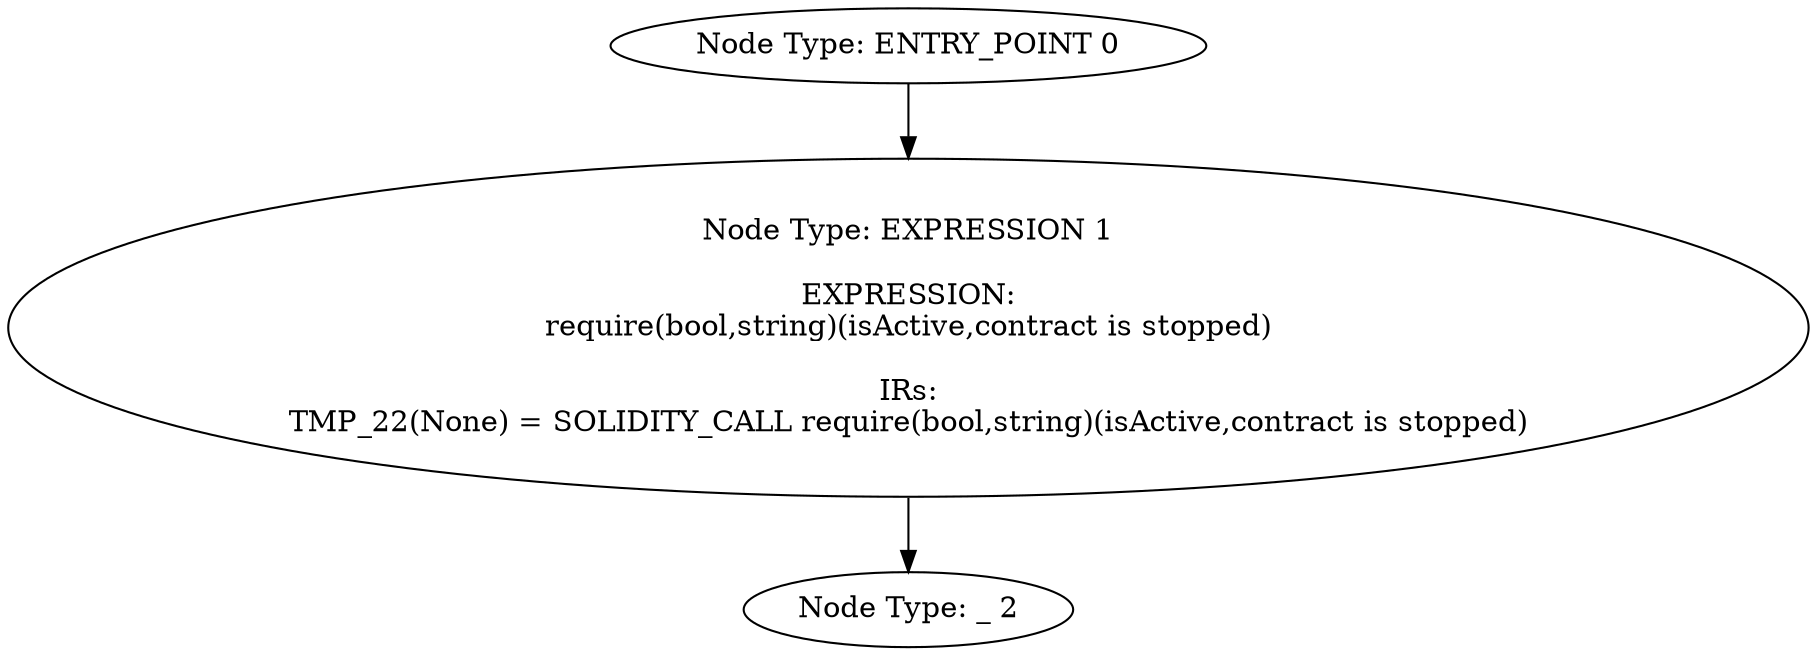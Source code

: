 digraph{
0[label="Node Type: ENTRY_POINT 0
"];
0->1;
1[label="Node Type: EXPRESSION 1

EXPRESSION:
require(bool,string)(isActive,contract is stopped)

IRs:
TMP_22(None) = SOLIDITY_CALL require(bool,string)(isActive,contract is stopped)"];
1->2;
2[label="Node Type: _ 2
"];
}
